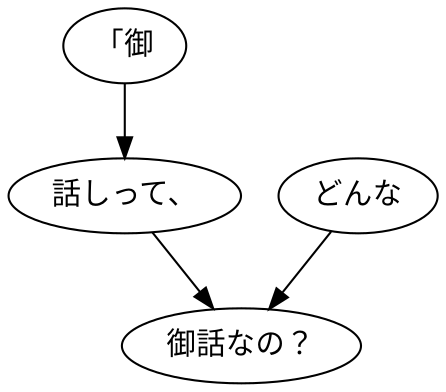 digraph graph6797 {
	node0 [label="「御"];
	node1 [label="話しって、"];
	node2 [label="どんな"];
	node3 [label="御話なの？"];
	node0 -> node1;
	node1 -> node3;
	node2 -> node3;
}
